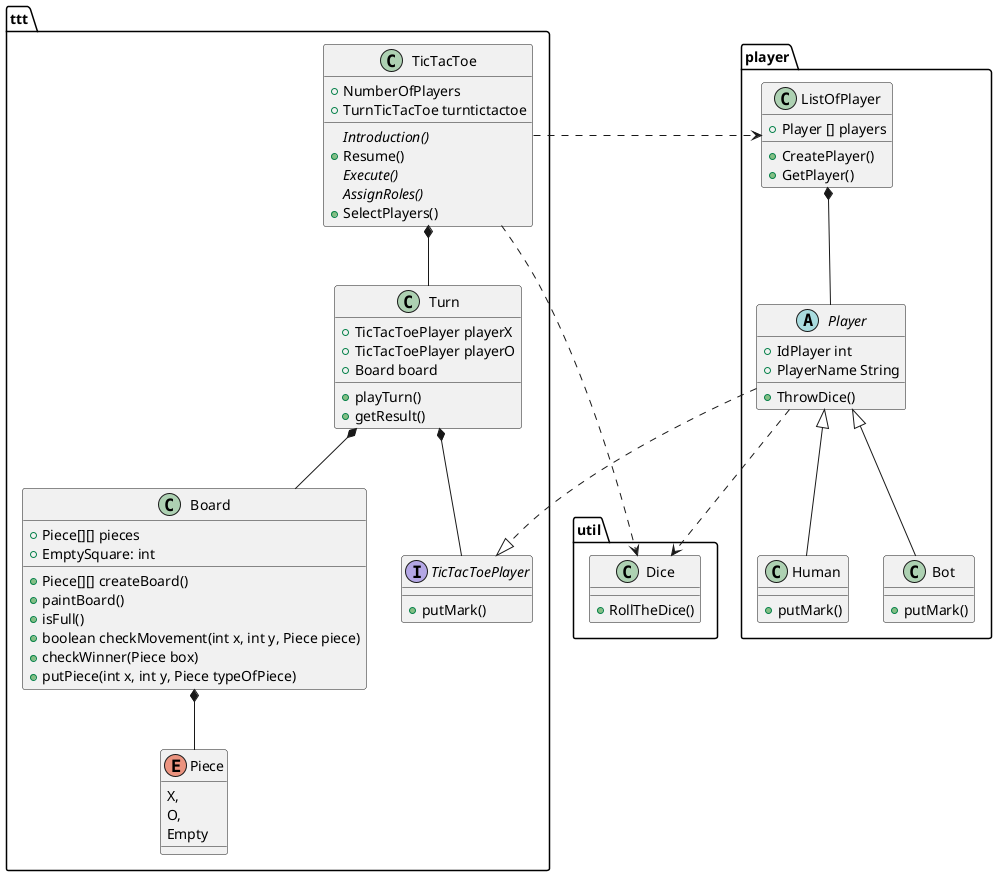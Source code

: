 @startuml Tictactoe

package player {
    abstract class Player {
        +IdPlayer int
        +PlayerName String
        +ThrowDice()
    }
    Class ListOfPlayer {
        +Player [] players
        +CreatePlayer()
        +GetPlayer()
    }
    Class Human {
        +putMark()
    }
    Class Bot {
        +putMark()
    }
}

package util {
    class Dice {
        +RollTheDice()
    }
}

package ttt {
    class TicTacToe {
        +NumberOfPlayers
        +TurnTicTacToe turntictactoe
        {abstract}Introduction()
        +Resume()
        {abstract}Execute()
        {abstract}AssignRoles()
        +SelectPlayers()
    }
    interface TicTacToePlayer {
        +putMark()
    }
    class Turn {
        +TicTacToePlayer playerX
        +TicTacToePlayer playerO
        +Board board
        +playTurn()
        +getResult()
    }
    class Board {
            +Piece[][] pieces
            +EmptySquare: int
            +Piece[][] createBoard()
            +paintBoard()
            +isFull()
            +boolean checkMovement(int x, int y, Piece piece)
            +checkWinner(Piece box)
            +putPiece(int x, int y, Piece typeOfPiece)
        }
    Enum Piece {
        X,
        O,
        Empty
    }
}

TicTacToe *-- Turn
Turn *-- TicTacToePlayer
Board *-- Piece
TicTacToe ..> ListOfPlayer
ListOfPlayer *-- Player
Turn *-- Board
Player ..|> TicTacToePlayer
Player <|-- Human
Player <|-- Bot
TicTacToe ..> Dice
Player ..> Dice

@enduml